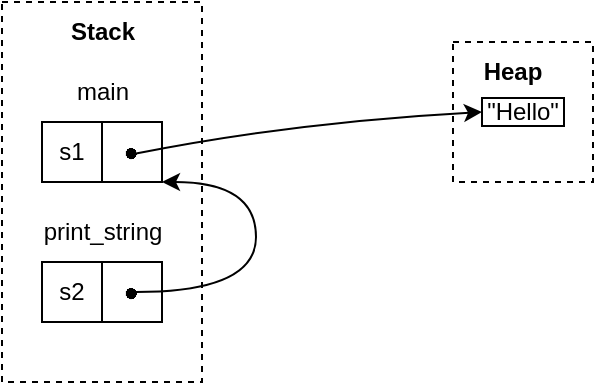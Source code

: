 <mxfile version="27.0.5">
  <diagram name="Page-1" id="kpyM_fuStaAJjkCsyEh1">
    <mxGraphModel dx="570" dy="340" grid="1" gridSize="10" guides="1" tooltips="1" connect="1" arrows="1" fold="1" page="1" pageScale="1" pageWidth="827" pageHeight="1169" math="1" shadow="0">
      <root>
        <mxCell id="0" />
        <mxCell id="1" parent="0" />
        <mxCell id="XhQaNzLNdamN5gsf8l3S-2" value="" style="rounded=0;whiteSpace=wrap;html=1;dashed=1;" vertex="1" parent="1">
          <mxGeometry x="180" y="180" width="100" height="190" as="geometry" />
        </mxCell>
        <mxCell id="XhQaNzLNdamN5gsf8l3S-3" value="&lt;b&gt;Stack&lt;/b&gt;" style="text;html=1;align=center;verticalAlign=middle;resizable=0;points=[];autosize=1;strokeColor=none;fillColor=none;" vertex="1" parent="1">
          <mxGeometry x="200" y="180" width="60" height="30" as="geometry" />
        </mxCell>
        <mxCell id="XhQaNzLNdamN5gsf8l3S-4" value="s1" style="rounded=0;whiteSpace=wrap;html=1;" vertex="1" parent="1">
          <mxGeometry x="200" y="240" width="30" height="30" as="geometry" />
        </mxCell>
        <mxCell id="XhQaNzLNdamN5gsf8l3S-5" value="$$\bullet$$" style="rounded=0;whiteSpace=wrap;html=1;" vertex="1" parent="1">
          <mxGeometry x="230" y="240" width="30" height="30" as="geometry" />
        </mxCell>
        <mxCell id="XhQaNzLNdamN5gsf8l3S-6" value="main" style="text;html=1;align=center;verticalAlign=middle;resizable=0;points=[];autosize=1;strokeColor=none;fillColor=none;" vertex="1" parent="1">
          <mxGeometry x="205" y="210" width="50" height="30" as="geometry" />
        </mxCell>
        <mxCell id="XhQaNzLNdamN5gsf8l3S-23" value="s2" style="rounded=0;whiteSpace=wrap;html=1;" vertex="1" parent="1">
          <mxGeometry x="200" y="310" width="30" height="30" as="geometry" />
        </mxCell>
        <mxCell id="XhQaNzLNdamN5gsf8l3S-24" value="$$\bullet$$" style="rounded=0;whiteSpace=wrap;html=1;" vertex="1" parent="1">
          <mxGeometry x="230" y="310" width="30" height="30" as="geometry" />
        </mxCell>
        <mxCell id="XhQaNzLNdamN5gsf8l3S-25" value="print_string" style="text;html=1;align=center;verticalAlign=middle;resizable=0;points=[];autosize=1;strokeColor=none;fillColor=none;" vertex="1" parent="1">
          <mxGeometry x="190" y="280" width="80" height="30" as="geometry" />
        </mxCell>
        <mxCell id="XhQaNzLNdamN5gsf8l3S-26" value="" style="endArrow=classic;html=1;rounded=0;exitX=1;exitY=0.5;exitDx=0;exitDy=0;entryX=1;entryY=1;entryDx=0;entryDy=0;curved=1;" edge="1" parent="1" target="XhQaNzLNdamN5gsf8l3S-5">
          <mxGeometry width="50" height="50" relative="1" as="geometry">
            <mxPoint x="247" y="325.0" as="sourcePoint" />
            <mxPoint x="260" y="270" as="targetPoint" />
            <Array as="points">
              <mxPoint x="307" y="325" />
              <mxPoint x="307" y="270" />
            </Array>
          </mxGeometry>
        </mxCell>
        <mxCell id="XhQaNzLNdamN5gsf8l3S-42" value="" style="rounded=0;whiteSpace=wrap;html=1;dashed=1;" vertex="1" parent="1">
          <mxGeometry x="405.5" y="200" width="70" height="70" as="geometry" />
        </mxCell>
        <mxCell id="XhQaNzLNdamN5gsf8l3S-43" value="&lt;b&gt;Heap&lt;/b&gt;" style="text;html=1;align=center;verticalAlign=middle;resizable=0;points=[];autosize=1;strokeColor=none;fillColor=none;" vertex="1" parent="1">
          <mxGeometry x="410" y="200" width="50" height="30" as="geometry" />
        </mxCell>
        <mxCell id="XhQaNzLNdamN5gsf8l3S-45" value="" style="endArrow=classic;html=1;rounded=0;curved=1;" edge="1" parent="1">
          <mxGeometry width="50" height="50" relative="1" as="geometry">
            <mxPoint x="247" y="255.789" as="sourcePoint" />
            <mxPoint x="420" y="235" as="targetPoint" />
            <Array as="points">
              <mxPoint x="327" y="240" />
            </Array>
          </mxGeometry>
        </mxCell>
        <mxCell id="XhQaNzLNdamN5gsf8l3S-49" value="" style="rounded=0;whiteSpace=wrap;html=1;" vertex="1" parent="1">
          <mxGeometry x="420" y="228" width="41" height="14" as="geometry" />
        </mxCell>
        <mxCell id="XhQaNzLNdamN5gsf8l3S-52" value="&quot;Hello&quot;" style="text;html=1;align=center;verticalAlign=middle;resizable=0;points=[];autosize=1;strokeColor=none;fillColor=none;" vertex="1" parent="1">
          <mxGeometry x="410" y="220" width="60" height="30" as="geometry" />
        </mxCell>
        <mxCell id="XhQaNzLNdamN5gsf8l3S-46" value="Untitled Layer" parent="0" />
      </root>
    </mxGraphModel>
  </diagram>
</mxfile>

